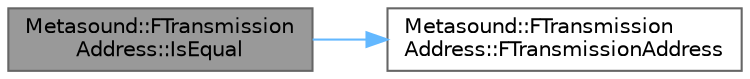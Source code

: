 digraph "Metasound::FTransmissionAddress::IsEqual"
{
 // INTERACTIVE_SVG=YES
 // LATEX_PDF_SIZE
  bgcolor="transparent";
  edge [fontname=Helvetica,fontsize=10,labelfontname=Helvetica,labelfontsize=10];
  node [fontname=Helvetica,fontsize=10,shape=box,height=0.2,width=0.4];
  rankdir="LR";
  Node1 [id="Node000001",label="Metasound::FTransmission\lAddress::IsEqual",height=0.2,width=0.4,color="gray40", fillcolor="grey60", style="filled", fontcolor="black",tooltip="Determine if the given address is equal to this address."];
  Node1 -> Node2 [id="edge1_Node000001_Node000002",color="steelblue1",style="solid",tooltip=" "];
  Node2 [id="Node000002",label="Metasound::FTransmission\lAddress::FTransmissionAddress",height=0.2,width=0.4,color="grey40", fillcolor="white", style="filled",URL="$db/db2/classMetasound_1_1FTransmissionAddress.html#ae52195d8471fc4717f6b6772a323349f",tooltip=" "];
}
